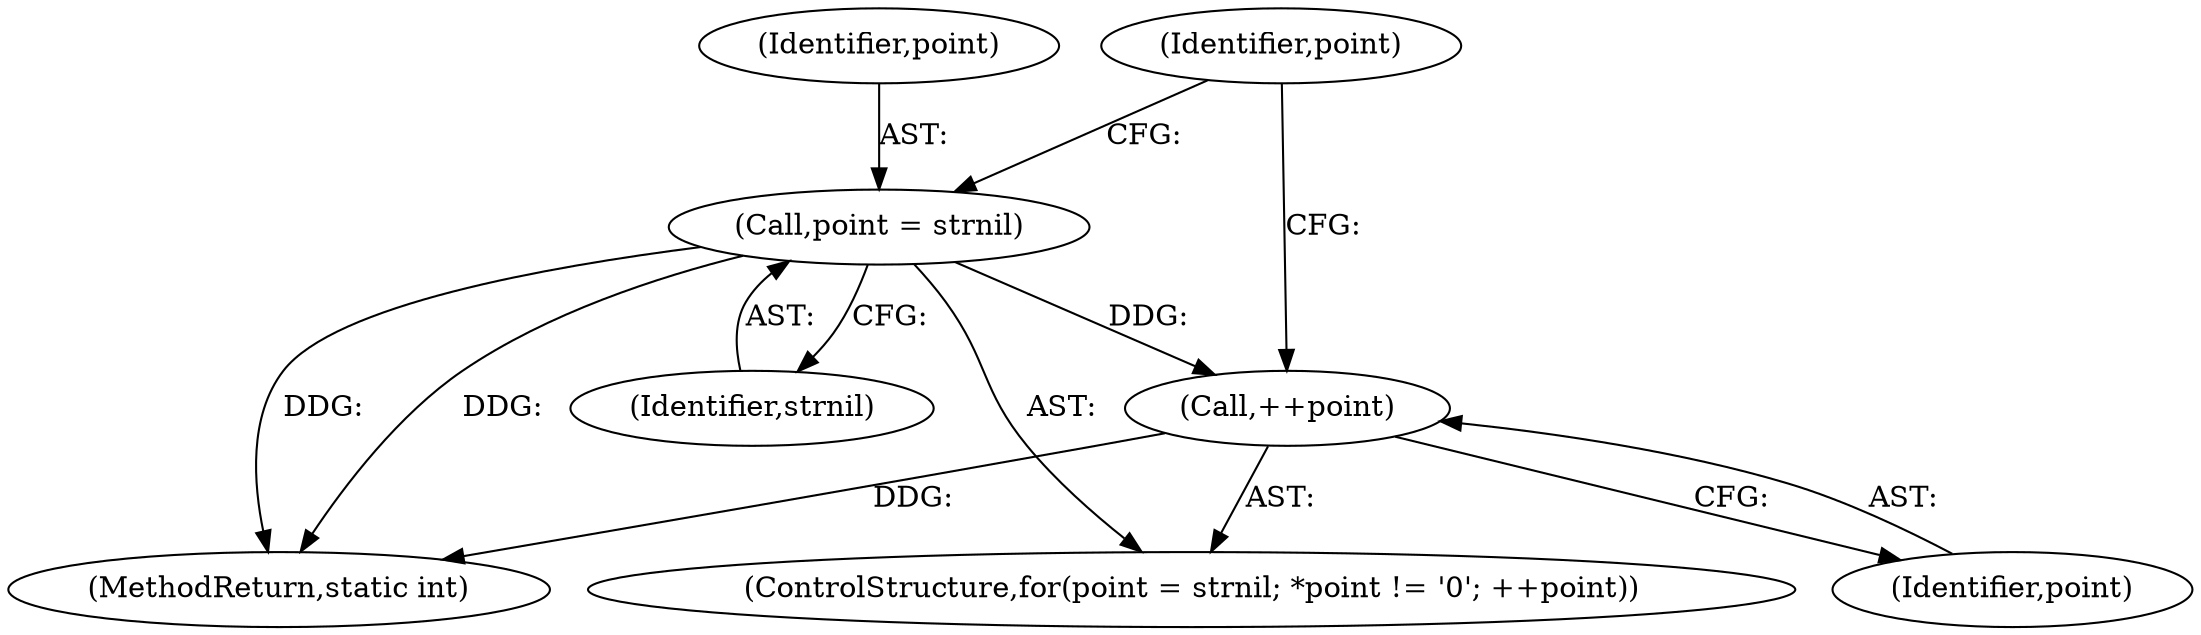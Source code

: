 digraph "0_curl_curl-7_51_0-162-g3ab3c16@pointer" {
"1000968" [label="(Call,++point)"];
"1000961" [label="(Call,point = strnil)"];
"1000960" [label="(ControlStructure,for(point = strnil; *point != '\0'; ++point))"];
"1000966" [label="(Identifier,point)"];
"1000969" [label="(Identifier,point)"];
"1000962" [label="(Identifier,point)"];
"1000963" [label="(Identifier,strnil)"];
"1001386" [label="(MethodReturn,static int)"];
"1000968" [label="(Call,++point)"];
"1000961" [label="(Call,point = strnil)"];
"1000968" -> "1000960"  [label="AST: "];
"1000968" -> "1000969"  [label="CFG: "];
"1000969" -> "1000968"  [label="AST: "];
"1000966" -> "1000968"  [label="CFG: "];
"1000968" -> "1001386"  [label="DDG: "];
"1000961" -> "1000968"  [label="DDG: "];
"1000961" -> "1000960"  [label="AST: "];
"1000961" -> "1000963"  [label="CFG: "];
"1000962" -> "1000961"  [label="AST: "];
"1000963" -> "1000961"  [label="AST: "];
"1000966" -> "1000961"  [label="CFG: "];
"1000961" -> "1001386"  [label="DDG: "];
"1000961" -> "1001386"  [label="DDG: "];
}
